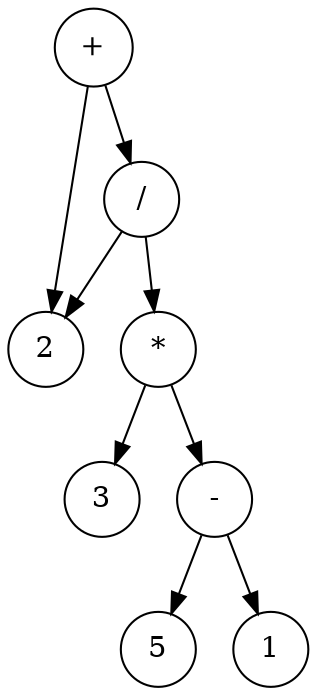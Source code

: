 digraph G {
	node [shape="circle"];
	0 [ label="+" ];
	0 -> 4; 
	0 -> 2; 
	4 [ label="2" ];
	2 [ label="/" ];
	2 -> 3; 
	2 -> 4; 
	3 [ label="*" ];
	3 -> 5; 
	3 -> 6; 
	5 [ label="3" ];
	6 [ label="-" ];
	6 -> 7; 
	6 -> 8; 
	7 [ label="5" ];
	8 [ label="1" ];
}
